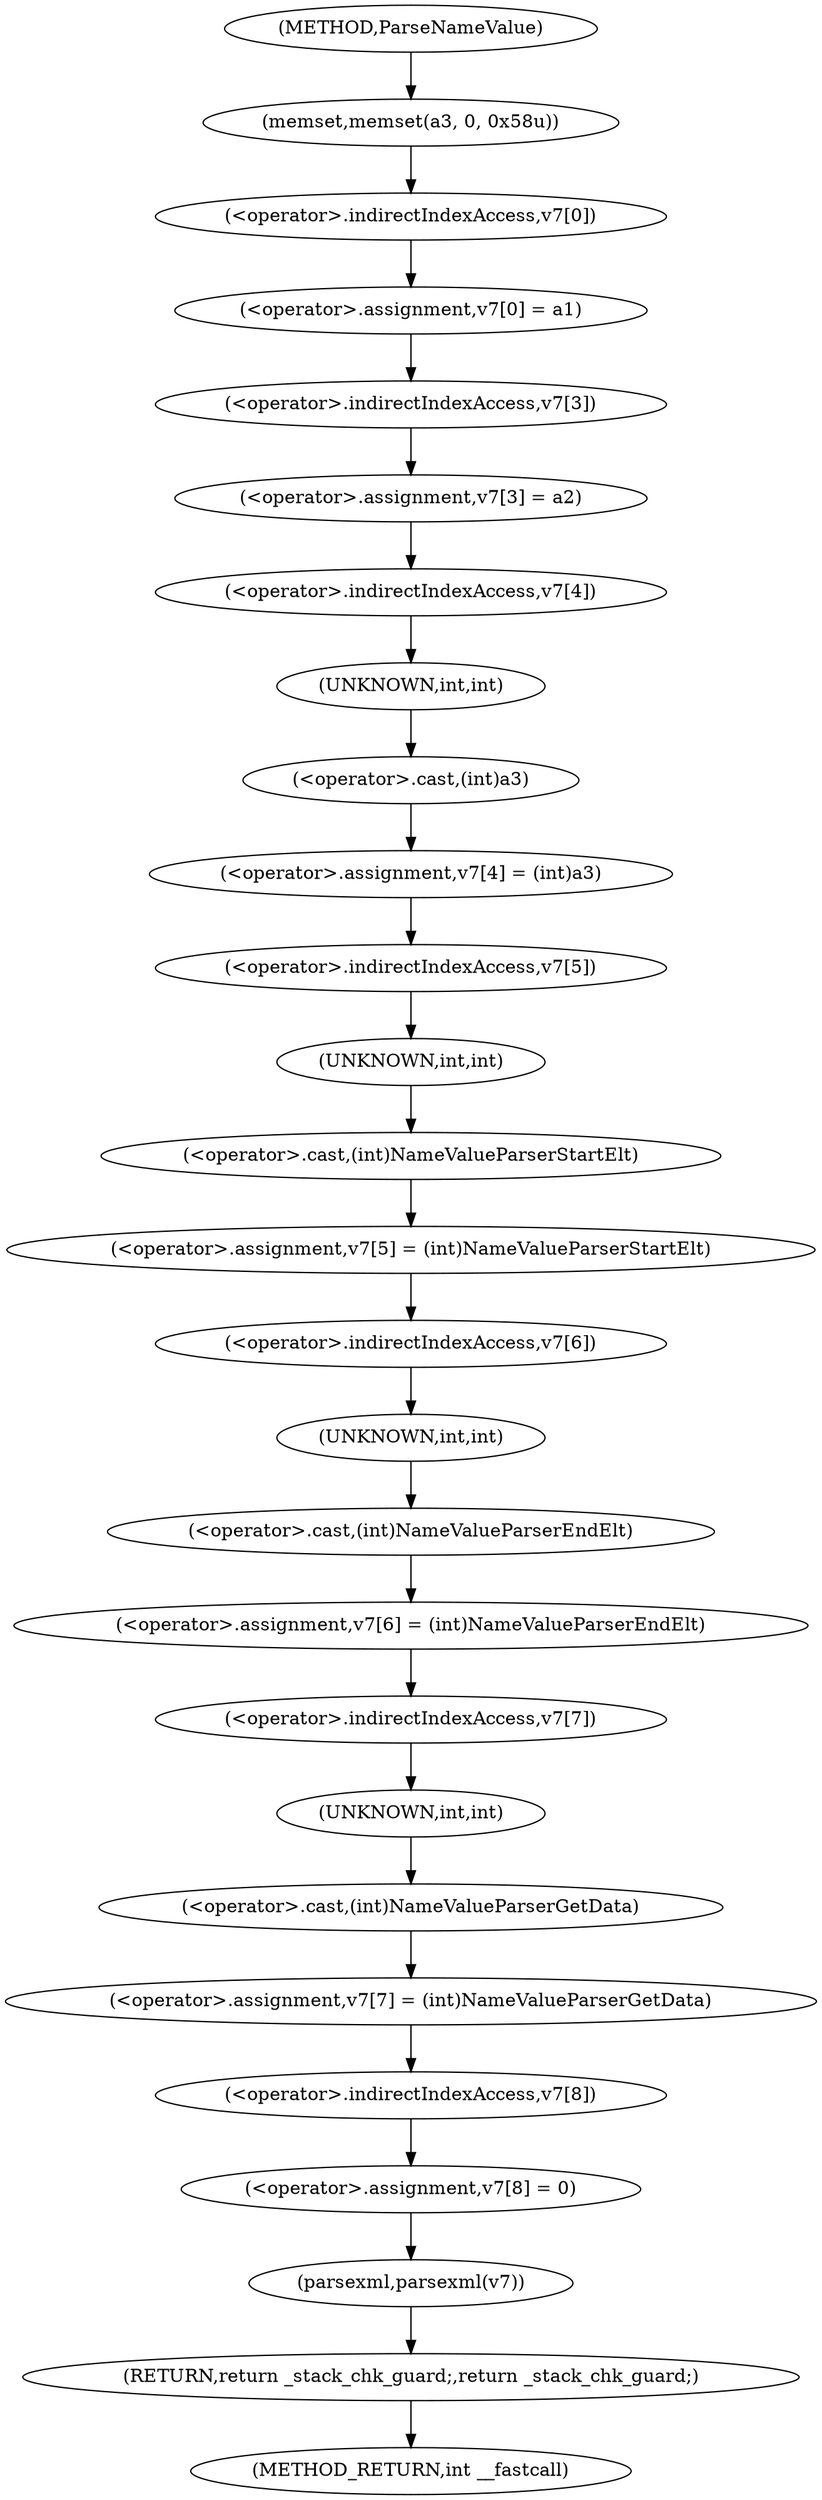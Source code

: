 digraph ParseNameValue {  
"1000108" [label = "(memset,memset(a3, 0, 0x58u))" ]
"1000112" [label = "(<operator>.assignment,v7[0] = a1)" ]
"1000113" [label = "(<operator>.indirectIndexAccess,v7[0])" ]
"1000117" [label = "(<operator>.assignment,v7[3] = a2)" ]
"1000118" [label = "(<operator>.indirectIndexAccess,v7[3])" ]
"1000122" [label = "(<operator>.assignment,v7[4] = (int)a3)" ]
"1000123" [label = "(<operator>.indirectIndexAccess,v7[4])" ]
"1000126" [label = "(<operator>.cast,(int)a3)" ]
"1000127" [label = "(UNKNOWN,int,int)" ]
"1000129" [label = "(<operator>.assignment,v7[5] = (int)NameValueParserStartElt)" ]
"1000130" [label = "(<operator>.indirectIndexAccess,v7[5])" ]
"1000133" [label = "(<operator>.cast,(int)NameValueParserStartElt)" ]
"1000134" [label = "(UNKNOWN,int,int)" ]
"1000136" [label = "(<operator>.assignment,v7[6] = (int)NameValueParserEndElt)" ]
"1000137" [label = "(<operator>.indirectIndexAccess,v7[6])" ]
"1000140" [label = "(<operator>.cast,(int)NameValueParserEndElt)" ]
"1000141" [label = "(UNKNOWN,int,int)" ]
"1000143" [label = "(<operator>.assignment,v7[7] = (int)NameValueParserGetData)" ]
"1000144" [label = "(<operator>.indirectIndexAccess,v7[7])" ]
"1000147" [label = "(<operator>.cast,(int)NameValueParserGetData)" ]
"1000148" [label = "(UNKNOWN,int,int)" ]
"1000150" [label = "(<operator>.assignment,v7[8] = 0)" ]
"1000151" [label = "(<operator>.indirectIndexAccess,v7[8])" ]
"1000155" [label = "(parsexml,parsexml(v7))" ]
"1000157" [label = "(RETURN,return _stack_chk_guard;,return _stack_chk_guard;)" ]
"1000102" [label = "(METHOD,ParseNameValue)" ]
"1000159" [label = "(METHOD_RETURN,int __fastcall)" ]
  "1000108" -> "1000113" 
  "1000112" -> "1000118" 
  "1000113" -> "1000112" 
  "1000117" -> "1000123" 
  "1000118" -> "1000117" 
  "1000122" -> "1000130" 
  "1000123" -> "1000127" 
  "1000126" -> "1000122" 
  "1000127" -> "1000126" 
  "1000129" -> "1000137" 
  "1000130" -> "1000134" 
  "1000133" -> "1000129" 
  "1000134" -> "1000133" 
  "1000136" -> "1000144" 
  "1000137" -> "1000141" 
  "1000140" -> "1000136" 
  "1000141" -> "1000140" 
  "1000143" -> "1000151" 
  "1000144" -> "1000148" 
  "1000147" -> "1000143" 
  "1000148" -> "1000147" 
  "1000150" -> "1000155" 
  "1000151" -> "1000150" 
  "1000155" -> "1000157" 
  "1000157" -> "1000159" 
  "1000102" -> "1000108" 
}
